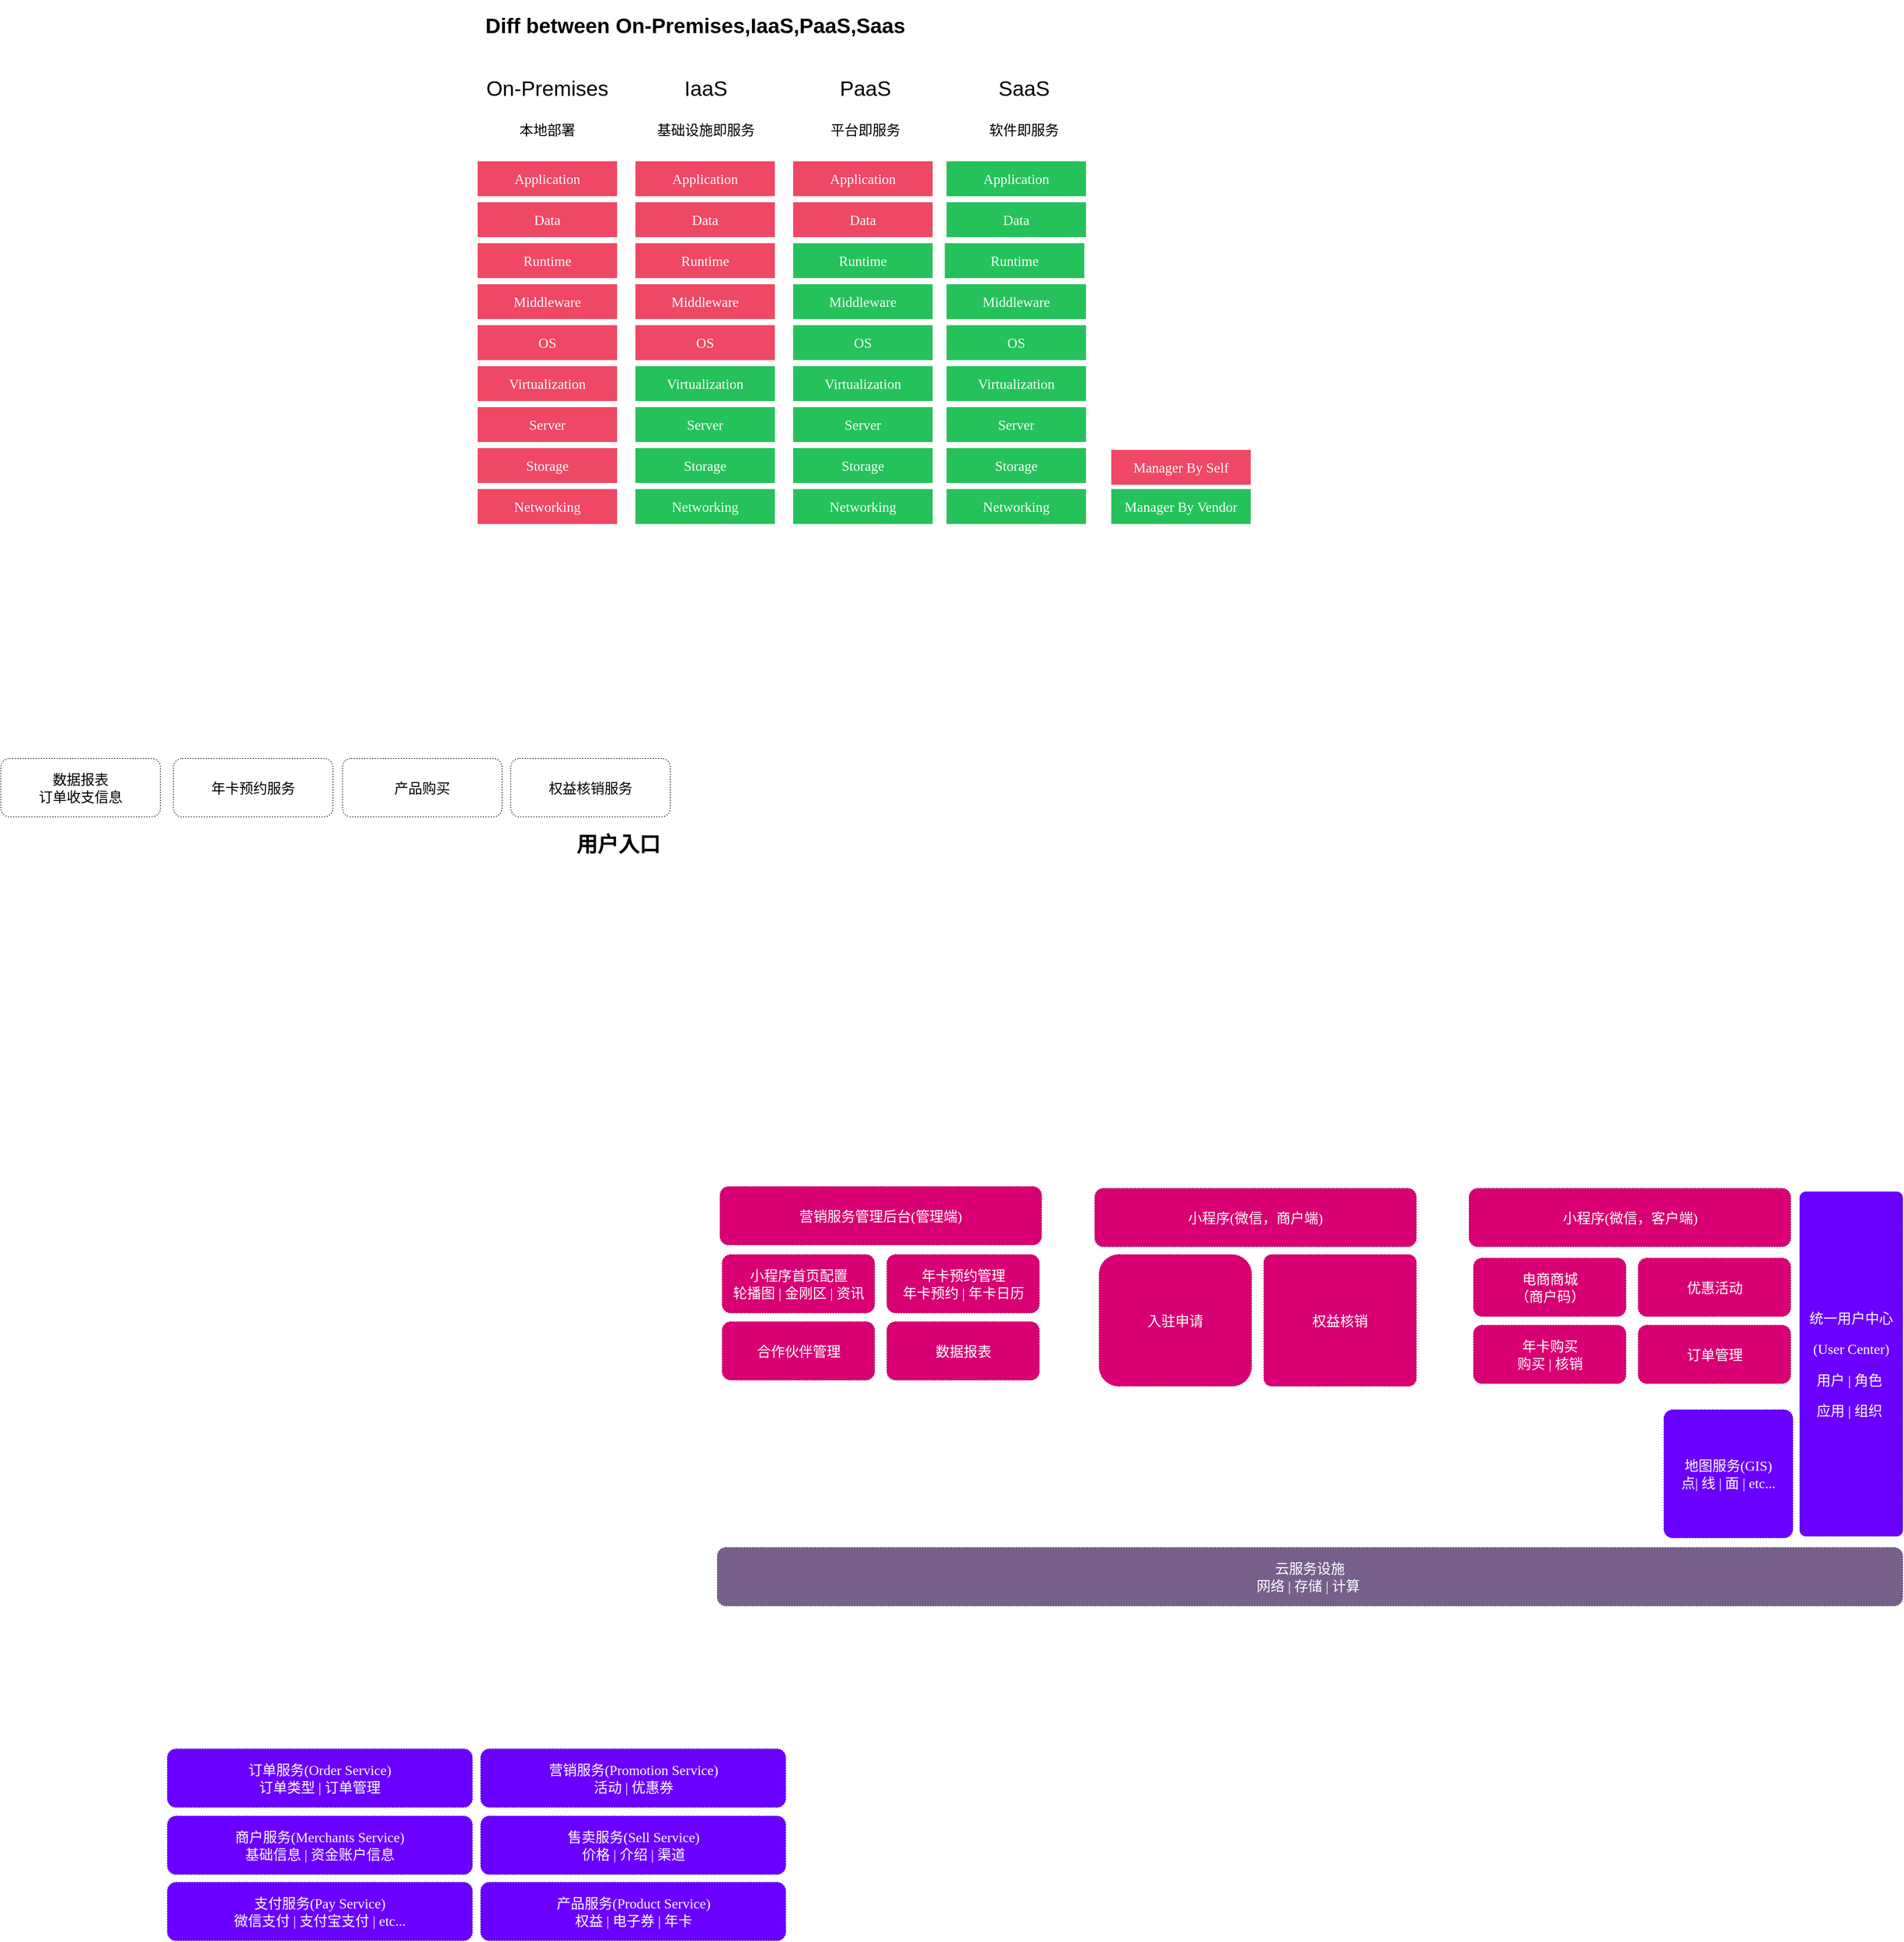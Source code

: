 <mxfile version="22.1.4" type="github">
  <diagram name="第 1 页" id="ZknkTiHTkFIjWXrP2Em_">
    <mxGraphModel dx="3965" dy="1973" grid="0" gridSize="10" guides="1" tooltips="1" connect="1" arrows="1" fold="1" page="0" pageScale="1" pageWidth="827" pageHeight="1169" math="0" shadow="0">
      <root>
        <mxCell id="0" />
        <mxCell id="1" parent="0" />
        <mxCell id="aw8PCjykxM2-NQnz8DjW-1" value="&lt;h1 style=&quot;font-size: 24px;&quot;&gt;Diff between On-Premises,IaaS,PaaS,Saas&lt;/h1&gt;" style="text;html=1;strokeColor=none;fillColor=none;spacing=5;spacingTop=-20;whiteSpace=wrap;overflow=hidden;rounded=0;fontSize=24;" parent="1" vertex="1">
          <mxGeometry x="-286.5" y="-176" width="698" height="45" as="geometry" />
        </mxCell>
        <mxCell id="aw8PCjykxM2-NQnz8DjW-4" value="Manager By Self" style="rounded=0;whiteSpace=wrap;html=1;fontFamily=Tahoma;fontSize=16;fillColor=#ef4864;fontColor=#FFF;strokeColor=none;" parent="1" vertex="1">
          <mxGeometry x="437" y="330" width="160" height="40" as="geometry" />
        </mxCell>
        <mxCell id="aw8PCjykxM2-NQnz8DjW-6" value="Manager By Vendor" style="rounded=0;whiteSpace=wrap;html=1;fontFamily=Tahoma;fontSize=16;fontColor=#FFF;fillColor=#25c25b;strokeColor=none;" parent="1" vertex="1">
          <mxGeometry x="437" y="375" width="160" height="40" as="geometry" />
        </mxCell>
        <mxCell id="aw8PCjykxM2-NQnz8DjW-7" value="Networking" style="rounded=0;whiteSpace=wrap;html=1;fontFamily=Tahoma;fontSize=16;fillColor=#ef4864;fontColor=#FFF;strokeColor=none;" parent="1" vertex="1">
          <mxGeometry x="-290" y="375" width="160" height="40" as="geometry" />
        </mxCell>
        <mxCell id="aw8PCjykxM2-NQnz8DjW-8" value="Storage" style="rounded=0;whiteSpace=wrap;html=1;fontFamily=Tahoma;fontSize=16;fillColor=#ef4864;fontColor=#FFF;strokeColor=none;" parent="1" vertex="1">
          <mxGeometry x="-290" y="328" width="160" height="40" as="geometry" />
        </mxCell>
        <mxCell id="aw8PCjykxM2-NQnz8DjW-9" value="Server" style="rounded=0;whiteSpace=wrap;html=1;fontFamily=Tahoma;fontSize=16;fillColor=#ef4864;fontColor=#FFF;strokeColor=none;" parent="1" vertex="1">
          <mxGeometry x="-290" y="281" width="160" height="40" as="geometry" />
        </mxCell>
        <mxCell id="aw8PCjykxM2-NQnz8DjW-10" value="OS" style="rounded=0;whiteSpace=wrap;html=1;fontFamily=Tahoma;fontSize=16;fillColor=#ef4864;fontColor=#FFF;strokeColor=none;" parent="1" vertex="1">
          <mxGeometry x="-290" y="187" width="160" height="40" as="geometry" />
        </mxCell>
        <mxCell id="aw8PCjykxM2-NQnz8DjW-11" value="Middleware" style="rounded=0;whiteSpace=wrap;html=1;fontFamily=Tahoma;fontSize=16;fillColor=#ef4864;fontColor=#FFF;strokeColor=none;" parent="1" vertex="1">
          <mxGeometry x="-290" y="140" width="160" height="40" as="geometry" />
        </mxCell>
        <mxCell id="aw8PCjykxM2-NQnz8DjW-12" value="Runtime" style="rounded=0;whiteSpace=wrap;html=1;fontFamily=Tahoma;fontSize=16;fillColor=#ef4864;fontColor=#FFF;strokeColor=none;" parent="1" vertex="1">
          <mxGeometry x="-290" y="93" width="160" height="40" as="geometry" />
        </mxCell>
        <mxCell id="aw8PCjykxM2-NQnz8DjW-13" value="Data" style="rounded=0;whiteSpace=wrap;html=1;fontFamily=Tahoma;fontSize=16;fillColor=#ef4864;fontColor=#FFF;strokeColor=none;" parent="1" vertex="1">
          <mxGeometry x="-290" y="46" width="160" height="40" as="geometry" />
        </mxCell>
        <mxCell id="aw8PCjykxM2-NQnz8DjW-14" value="Application" style="rounded=0;whiteSpace=wrap;html=1;fontFamily=Tahoma;fontSize=16;fillColor=#ef4864;fontColor=#FFF;strokeColor=none;" parent="1" vertex="1">
          <mxGeometry x="-290" y="-1" width="160" height="40" as="geometry" />
        </mxCell>
        <mxCell id="aw8PCjykxM2-NQnz8DjW-15" value="&lt;h1 style=&quot;font-size: 24px;&quot;&gt;&lt;span style=&quot;background-color: initial; font-weight: normal;&quot;&gt;On-Premises&lt;/span&gt;&lt;br&gt;&lt;/h1&gt;&lt;div&gt;&lt;span style=&quot;background-color: initial; font-weight: normal;&quot;&gt;&lt;font style=&quot;font-size: 16px;&quot;&gt;本地部署&lt;/font&gt;&lt;/span&gt;&lt;/div&gt;" style="text;html=1;strokeColor=none;fillColor=none;spacing=5;spacingTop=-20;whiteSpace=wrap;overflow=hidden;rounded=0;fontSize=24;align=center;verticalAlign=middle;" parent="1" vertex="1">
          <mxGeometry x="-290" y="-110" width="160" height="100" as="geometry" />
        </mxCell>
        <mxCell id="aw8PCjykxM2-NQnz8DjW-16" value="&lt;h1 style=&quot;font-size: 24px;&quot;&gt;&lt;span style=&quot;font-weight: 400;&quot;&gt;IaaS&lt;/span&gt;&lt;/h1&gt;&lt;div&gt;&lt;font style=&quot;font-size: 16px;&quot;&gt;基础设施即服务&lt;/font&gt;&lt;/div&gt;" style="text;html=1;strokeColor=none;fillColor=none;spacing=5;spacingTop=-20;whiteSpace=wrap;overflow=hidden;rounded=0;fontSize=24;align=center;verticalAlign=middle;" parent="1" vertex="1">
          <mxGeometry x="-108" y="-110" width="160" height="100" as="geometry" />
        </mxCell>
        <mxCell id="aw8PCjykxM2-NQnz8DjW-18" value="OS" style="rounded=0;whiteSpace=wrap;html=1;fontFamily=Tahoma;fontSize=16;fillColor=#ef4864;fontColor=#FFF;strokeColor=none;" parent="1" vertex="1">
          <mxGeometry x="-109" y="187" width="160" height="40" as="geometry" />
        </mxCell>
        <mxCell id="aw8PCjykxM2-NQnz8DjW-19" value="Networking" style="rounded=0;whiteSpace=wrap;html=1;fontFamily=Tahoma;fontSize=16;fontColor=#FFF;fillColor=#25c25b;strokeColor=none;" parent="1" vertex="1">
          <mxGeometry x="-109" y="375" width="160" height="40" as="geometry" />
        </mxCell>
        <mxCell id="aw8PCjykxM2-NQnz8DjW-20" value="Virtualization" style="rounded=0;whiteSpace=wrap;html=1;fontFamily=Tahoma;fontSize=16;fillColor=#ef4864;fontColor=#FFF;strokeColor=none;" parent="1" vertex="1">
          <mxGeometry x="-290" y="234" width="160" height="40" as="geometry" />
        </mxCell>
        <mxCell id="aw8PCjykxM2-NQnz8DjW-21" value="Storage" style="rounded=0;whiteSpace=wrap;html=1;fontFamily=Tahoma;fontSize=16;fontColor=#FFF;fillColor=#25c25b;strokeColor=none;" parent="1" vertex="1">
          <mxGeometry x="-109" y="328" width="160" height="40" as="geometry" />
        </mxCell>
        <mxCell id="aw8PCjykxM2-NQnz8DjW-22" value="Server" style="rounded=0;whiteSpace=wrap;html=1;fontFamily=Tahoma;fontSize=16;fontColor=#FFF;fillColor=#25c25b;strokeColor=none;" parent="1" vertex="1">
          <mxGeometry x="-109" y="281" width="160" height="40" as="geometry" />
        </mxCell>
        <mxCell id="aw8PCjykxM2-NQnz8DjW-23" value="Virtualization" style="rounded=0;whiteSpace=wrap;html=1;fontFamily=Tahoma;fontSize=16;fontColor=#FFF;fillColor=#25c25b;strokeColor=none;" parent="1" vertex="1">
          <mxGeometry x="-109" y="234" width="160" height="40" as="geometry" />
        </mxCell>
        <mxCell id="aw8PCjykxM2-NQnz8DjW-24" value="Middleware" style="rounded=0;whiteSpace=wrap;html=1;fontFamily=Tahoma;fontSize=16;fillColor=#ef4864;fontColor=#FFF;strokeColor=none;" parent="1" vertex="1">
          <mxGeometry x="-109" y="140" width="160" height="40" as="geometry" />
        </mxCell>
        <mxCell id="aw8PCjykxM2-NQnz8DjW-25" value="Runtime" style="rounded=0;whiteSpace=wrap;html=1;fontFamily=Tahoma;fontSize=16;fillColor=#ef4864;fontColor=#FFF;strokeColor=none;" parent="1" vertex="1">
          <mxGeometry x="-109" y="93" width="160" height="40" as="geometry" />
        </mxCell>
        <mxCell id="aw8PCjykxM2-NQnz8DjW-26" value="Data" style="rounded=0;whiteSpace=wrap;html=1;fontFamily=Tahoma;fontSize=16;fillColor=#ef4864;fontColor=#FFF;strokeColor=none;" parent="1" vertex="1">
          <mxGeometry x="-109" y="46" width="160" height="40" as="geometry" />
        </mxCell>
        <mxCell id="aw8PCjykxM2-NQnz8DjW-27" value="Application" style="rounded=0;whiteSpace=wrap;html=1;fontFamily=Tahoma;fontSize=16;fillColor=#ef4864;fontColor=#FFF;strokeColor=none;" parent="1" vertex="1">
          <mxGeometry x="-109" y="-1" width="160" height="40" as="geometry" />
        </mxCell>
        <mxCell id="aw8PCjykxM2-NQnz8DjW-28" value="&lt;h1 style=&quot;font-size: 24px;&quot;&gt;&lt;span style=&quot;font-weight: 400;&quot;&gt;PaaS&lt;/span&gt;&lt;/h1&gt;&lt;div&gt;&lt;span style=&quot;font-weight: 400;&quot;&gt;&lt;font style=&quot;font-size: 16px;&quot;&gt;平台即服务&lt;/font&gt;&lt;/span&gt;&lt;/div&gt;" style="text;html=1;strokeColor=none;fillColor=none;spacing=5;spacingTop=-20;whiteSpace=wrap;overflow=hidden;rounded=0;fontSize=24;align=center;verticalAlign=middle;" parent="1" vertex="1">
          <mxGeometry x="75" y="-110" width="160" height="100" as="geometry" />
        </mxCell>
        <mxCell id="aw8PCjykxM2-NQnz8DjW-29" value="Networking" style="rounded=0;whiteSpace=wrap;html=1;fontFamily=Tahoma;fontSize=16;fontColor=#FFF;fillColor=#25c25b;strokeColor=none;" parent="1" vertex="1">
          <mxGeometry x="72" y="375" width="160" height="40" as="geometry" />
        </mxCell>
        <mxCell id="aw8PCjykxM2-NQnz8DjW-30" value="Storage" style="rounded=0;whiteSpace=wrap;html=1;fontFamily=Tahoma;fontSize=16;fontColor=#FFF;fillColor=#25c25b;strokeColor=none;" parent="1" vertex="1">
          <mxGeometry x="72" y="328" width="160" height="40" as="geometry" />
        </mxCell>
        <mxCell id="aw8PCjykxM2-NQnz8DjW-31" value="Server" style="rounded=0;whiteSpace=wrap;html=1;fontFamily=Tahoma;fontSize=16;fontColor=#FFF;fillColor=#25c25b;strokeColor=none;" parent="1" vertex="1">
          <mxGeometry x="72" y="281" width="160" height="40" as="geometry" />
        </mxCell>
        <mxCell id="aw8PCjykxM2-NQnz8DjW-32" value="Virtualization" style="rounded=0;whiteSpace=wrap;html=1;fontFamily=Tahoma;fontSize=16;fontColor=#FFF;fillColor=#25c25b;strokeColor=none;" parent="1" vertex="1">
          <mxGeometry x="72" y="234" width="160" height="40" as="geometry" />
        </mxCell>
        <mxCell id="aw8PCjykxM2-NQnz8DjW-33" value="OS" style="rounded=0;whiteSpace=wrap;html=1;fontFamily=Tahoma;fontSize=16;fontColor=#FFF;fillColor=#25c25b;strokeColor=none;" parent="1" vertex="1">
          <mxGeometry x="72" y="187" width="160" height="40" as="geometry" />
        </mxCell>
        <mxCell id="aw8PCjykxM2-NQnz8DjW-34" value="Middleware" style="rounded=0;whiteSpace=wrap;html=1;fontFamily=Tahoma;fontSize=16;fontColor=#FFF;fillColor=#25c25b;strokeColor=none;" parent="1" vertex="1">
          <mxGeometry x="72" y="140" width="160" height="40" as="geometry" />
        </mxCell>
        <mxCell id="aw8PCjykxM2-NQnz8DjW-36" value="Runtime" style="rounded=0;whiteSpace=wrap;html=1;fontFamily=Tahoma;fontSize=16;fontColor=#FFF;fillColor=#25c25b;strokeColor=none;" parent="1" vertex="1">
          <mxGeometry x="72" y="93" width="160" height="40" as="geometry" />
        </mxCell>
        <mxCell id="aw8PCjykxM2-NQnz8DjW-37" value="Data" style="rounded=0;whiteSpace=wrap;html=1;fontFamily=Tahoma;fontSize=16;fillColor=#ef4864;fontColor=#FFF;strokeColor=none;" parent="1" vertex="1">
          <mxGeometry x="72" y="46" width="160" height="40" as="geometry" />
        </mxCell>
        <mxCell id="aw8PCjykxM2-NQnz8DjW-38" value="Application" style="rounded=0;whiteSpace=wrap;html=1;fontFamily=Tahoma;fontSize=16;fillColor=#ef4864;fontColor=#FFF;strokeColor=none;" parent="1" vertex="1">
          <mxGeometry x="72" y="-1" width="160" height="40" as="geometry" />
        </mxCell>
        <mxCell id="aw8PCjykxM2-NQnz8DjW-39" value="&lt;h1 style=&quot;font-size: 24px;&quot;&gt;&lt;span style=&quot;font-weight: 400;&quot;&gt;SaaS&lt;/span&gt;&lt;/h1&gt;&lt;div&gt;&lt;span style=&quot;font-weight: 400;&quot;&gt;&lt;font style=&quot;font-size: 16px;&quot;&gt;软件即服务&lt;/font&gt;&lt;/span&gt;&lt;/div&gt;" style="text;html=1;strokeColor=none;fillColor=none;spacing=5;spacingTop=-20;whiteSpace=wrap;overflow=hidden;rounded=0;fontSize=24;align=center;verticalAlign=middle;" parent="1" vertex="1">
          <mxGeometry x="257" y="-110" width="160" height="100" as="geometry" />
        </mxCell>
        <mxCell id="aw8PCjykxM2-NQnz8DjW-40" value="Networking" style="rounded=0;whiteSpace=wrap;html=1;fontFamily=Tahoma;fontSize=16;fontColor=#FFF;fillColor=#25c25b;strokeColor=none;" parent="1" vertex="1">
          <mxGeometry x="248" y="375" width="160" height="40" as="geometry" />
        </mxCell>
        <mxCell id="aw8PCjykxM2-NQnz8DjW-144" value="Storage" style="rounded=0;whiteSpace=wrap;html=1;fontFamily=Tahoma;fontSize=16;fontColor=#FFF;fillColor=#25c25b;strokeColor=none;" parent="1" vertex="1">
          <mxGeometry x="248" y="328" width="160" height="40" as="geometry" />
        </mxCell>
        <mxCell id="aw8PCjykxM2-NQnz8DjW-145" value="Server" style="rounded=0;whiteSpace=wrap;html=1;fontFamily=Tahoma;fontSize=16;fontColor=#FFF;fillColor=#25c25b;strokeColor=none;" parent="1" vertex="1">
          <mxGeometry x="248" y="281" width="160" height="40" as="geometry" />
        </mxCell>
        <mxCell id="aw8PCjykxM2-NQnz8DjW-146" value="Virtualization" style="rounded=0;whiteSpace=wrap;html=1;fontFamily=Tahoma;fontSize=16;fontColor=#FFF;fillColor=#25c25b;strokeColor=none;" parent="1" vertex="1">
          <mxGeometry x="248" y="234" width="160" height="40" as="geometry" />
        </mxCell>
        <mxCell id="aw8PCjykxM2-NQnz8DjW-147" value="OS" style="rounded=0;whiteSpace=wrap;html=1;fontFamily=Tahoma;fontSize=16;fontColor=#FFF;fillColor=#25c25b;strokeColor=none;" parent="1" vertex="1">
          <mxGeometry x="248" y="187" width="160" height="40" as="geometry" />
        </mxCell>
        <mxCell id="aw8PCjykxM2-NQnz8DjW-148" value="Middleware" style="rounded=0;whiteSpace=wrap;html=1;fontFamily=Tahoma;fontSize=16;fontColor=#FFF;fillColor=#25c25b;strokeColor=none;" parent="1" vertex="1">
          <mxGeometry x="248" y="140" width="160" height="40" as="geometry" />
        </mxCell>
        <mxCell id="aw8PCjykxM2-NQnz8DjW-149" value="Runtime" style="rounded=0;whiteSpace=wrap;html=1;fontFamily=Tahoma;fontSize=16;fontColor=#FFF;fillColor=#25c25b;strokeColor=none;" parent="1" vertex="1">
          <mxGeometry x="246" y="93" width="160" height="40" as="geometry" />
        </mxCell>
        <mxCell id="aw8PCjykxM2-NQnz8DjW-150" value="Data" style="rounded=0;whiteSpace=wrap;html=1;fontFamily=Tahoma;fontSize=16;fontColor=#FFF;fillColor=#25c25b;strokeColor=none;" parent="1" vertex="1">
          <mxGeometry x="248" y="46" width="160" height="40" as="geometry" />
        </mxCell>
        <mxCell id="aw8PCjykxM2-NQnz8DjW-151" value="Application" style="rounded=0;whiteSpace=wrap;html=1;fontFamily=Tahoma;fontSize=16;fontColor=#FFF;fillColor=#25c25b;strokeColor=none;" parent="1" vertex="1">
          <mxGeometry x="248" y="-1" width="160" height="40" as="geometry" />
        </mxCell>
        <mxCell id="aw8PCjykxM2-NQnz8DjW-166" value="&lt;p style=&quot;font-size: 16px;&quot;&gt;统一用户中心&lt;/p&gt;&lt;p style=&quot;font-size: 16px;&quot;&gt;(User Center)&lt;/p&gt;&lt;p style=&quot;font-size: 16px;&quot;&gt;用户 | 角色&amp;nbsp;&lt;/p&gt;&lt;p style=&quot;font-size: 16px;&quot;&gt;应用 | 组织&amp;nbsp;&lt;/p&gt;" style="rounded=1;whiteSpace=wrap;html=1;fontFamily=Tahoma;arcSize=6;fontSize=16;verticalAlign=middle;align=center;spacing=8;dashed=1;dashPattern=1 1;fillColor=#6a00ff;fontColor=#ffffff;strokeColor=#3700CC;" parent="1" vertex="1">
          <mxGeometry x="1227" y="1181" width="118" height="395" as="geometry" />
        </mxCell>
        <mxCell id="aw8PCjykxM2-NQnz8DjW-195" value="支付服务(Pay Service)&lt;br&gt;微信支付 | 支付宝支付 | etc..." style="rounded=1;whiteSpace=wrap;html=1;fontFamily=Tahoma;verticalAlign=middle;align=center;spacing=8;fontSize=16;strokeColor=#3700CC;dashed=1;dashPattern=1 2;fillColor=#6a00ff;fontColor=#ffffff;" parent="1" vertex="1">
          <mxGeometry x="-646" y="1973" width="350" height="67" as="geometry" />
        </mxCell>
        <mxCell id="uHpPP6ECfVWJAUWhDHUz-2" value="云服务设施&lt;br&gt;网络 | 存储 | 计算&amp;nbsp;" style="rounded=1;whiteSpace=wrap;html=1;fontFamily=Tahoma;verticalAlign=middle;align=center;spacing=8;fontSize=16;strokeColor=#432D57;dashed=1;dashPattern=1 2;fillColor=#76608a;fontColor=#ffffff;" parent="1" vertex="1">
          <mxGeometry x="-15" y="1589" width="1360" height="67" as="geometry" />
        </mxCell>
        <mxCell id="uHpPP6ECfVWJAUWhDHUz-6" value="小程序(微信，商户端)" style="rounded=1;whiteSpace=wrap;html=1;fontFamily=Tahoma;verticalAlign=middle;align=center;spacing=8;fontSize=16;strokeColor=#A50040;dashed=1;dashPattern=1 2;fillColor=#d80073;fontColor=#ffffff;" parent="1" vertex="1">
          <mxGeometry x="418" y="1177" width="369" height="67" as="geometry" />
        </mxCell>
        <mxCell id="uHpPP6ECfVWJAUWhDHUz-7" value="小程序(微信，客户端)" style="rounded=1;whiteSpace=wrap;html=1;fontFamily=Tahoma;verticalAlign=middle;align=center;spacing=8;fontSize=16;strokeColor=#A50040;dashed=1;dashPattern=1 2;fillColor=#d80073;fontColor=#ffffff;" parent="1" vertex="1">
          <mxGeometry x="847.5" y="1177" width="369" height="67" as="geometry" />
        </mxCell>
        <mxCell id="uHpPP6ECfVWJAUWhDHUz-8" value="营销服务管理后台(管理端)" style="rounded=1;whiteSpace=wrap;html=1;fontFamily=Tahoma;verticalAlign=middle;align=center;spacing=8;fontSize=16;strokeColor=#A50040;dashed=1;dashPattern=1 2;fillColor=#d80073;fontColor=#ffffff;" parent="1" vertex="1">
          <mxGeometry x="-12" y="1175" width="369" height="67" as="geometry" />
        </mxCell>
        <mxCell id="uHpPP6ECfVWJAUWhDHUz-9" value="商户服务(Merchants Service)&lt;br&gt;基础信息 | 资金账户信息" style="rounded=1;whiteSpace=wrap;html=1;fontFamily=Tahoma;verticalAlign=middle;align=center;spacing=8;fontSize=16;strokeColor=#3700CC;dashed=1;dashPattern=1 2;fillColor=#6a00ff;fontColor=#ffffff;" parent="1" vertex="1">
          <mxGeometry x="-646" y="1897" width="350" height="67" as="geometry" />
        </mxCell>
        <mxCell id="uHpPP6ECfVWJAUWhDHUz-10" value="订单服务(Order Service)&lt;br&gt;订单类型 | 订单管理" style="rounded=1;whiteSpace=wrap;html=1;fontFamily=Tahoma;verticalAlign=middle;align=center;spacing=8;fontSize=16;strokeColor=#3700CC;dashed=1;dashPattern=1 2;fillColor=#6a00ff;fontColor=#ffffff;" parent="1" vertex="1">
          <mxGeometry x="-646" y="1820" width="350" height="67" as="geometry" />
        </mxCell>
        <mxCell id="uHpPP6ECfVWJAUWhDHUz-11" value="数据报表&lt;br&gt;订单收支信息" style="rounded=1;whiteSpace=wrap;html=1;fontFamily=Tahoma;verticalAlign=middle;align=center;spacing=8;fontSize=16;strokeColor=default;dashed=1;dashPattern=1 2;" parent="1" vertex="1">
          <mxGeometry x="-837" y="684" width="183" height="67" as="geometry" />
        </mxCell>
        <mxCell id="uHpPP6ECfVWJAUWhDHUz-14" value="用户入口" style="text;strokeColor=none;fillColor=none;html=1;fontSize=24;fontStyle=1;verticalAlign=middle;align=center;" parent="1" vertex="1">
          <mxGeometry x="-179" y="763" width="100" height="40" as="geometry" />
        </mxCell>
        <mxCell id="uHpPP6ECfVWJAUWhDHUz-15" value="地图服务(GIS)&lt;br&gt;点| 线 | 面 | etc..." style="rounded=1;whiteSpace=wrap;html=1;fontFamily=Tahoma;verticalAlign=middle;align=center;spacing=8;fontSize=16;strokeColor=#3700CC;dashed=1;dashPattern=1 2;arcSize=7;fillColor=#6a00ff;fontColor=#ffffff;" parent="1" vertex="1">
          <mxGeometry x="1071" y="1431" width="148" height="147" as="geometry" />
        </mxCell>
        <mxCell id="uHpPP6ECfVWJAUWhDHUz-29" value="产品服务(Product Service)&lt;br&gt;权益 | 电子券 | 年卡" style="rounded=1;whiteSpace=wrap;html=1;fontFamily=Tahoma;verticalAlign=middle;align=center;spacing=8;fontSize=16;strokeColor=#3700CC;dashed=1;dashPattern=1 2;fillColor=#6a00ff;fontColor=#ffffff;" parent="1" vertex="1">
          <mxGeometry x="-286.5" y="1973" width="350" height="67" as="geometry" />
        </mxCell>
        <mxCell id="uHpPP6ECfVWJAUWhDHUz-30" value="营销服务(Promotion Service)&lt;br&gt;&amp;nbsp;活动 | 优惠券&amp;nbsp;" style="rounded=1;whiteSpace=wrap;html=1;fontFamily=Tahoma;verticalAlign=middle;align=center;spacing=8;fontSize=16;strokeColor=#3700CC;dashed=1;dashPattern=1 2;fillColor=#6a00ff;fontColor=#ffffff;" parent="1" vertex="1">
          <mxGeometry x="-286.5" y="1820" width="350" height="67" as="geometry" />
        </mxCell>
        <mxCell id="uHpPP6ECfVWJAUWhDHUz-31" value="售卖服务(Sell Service)&lt;br&gt;价格 | 介绍 | 渠道" style="rounded=1;whiteSpace=wrap;html=1;fontFamily=Tahoma;verticalAlign=middle;align=center;spacing=8;fontSize=16;strokeColor=#3700CC;dashed=1;dashPattern=1 2;fillColor=#6a00ff;fontColor=#ffffff;" parent="1" vertex="1">
          <mxGeometry x="-286.5" y="1897" width="350" height="67" as="geometry" />
        </mxCell>
        <mxCell id="uHpPP6ECfVWJAUWhDHUz-33" value="年卡预约服务" style="rounded=1;whiteSpace=wrap;html=1;fontFamily=Tahoma;verticalAlign=middle;align=center;spacing=8;fontSize=16;strokeColor=default;dashed=1;dashPattern=1 2;" parent="1" vertex="1">
          <mxGeometry x="-639" y="684" width="183" height="67" as="geometry" />
        </mxCell>
        <mxCell id="uHpPP6ECfVWJAUWhDHUz-35" value="产品购买" style="rounded=1;whiteSpace=wrap;html=1;fontFamily=Tahoma;verticalAlign=middle;align=center;spacing=8;fontSize=16;strokeColor=default;dashed=1;dashPattern=1 2;" parent="1" vertex="1">
          <mxGeometry x="-445" y="684" width="183" height="67" as="geometry" />
        </mxCell>
        <mxCell id="uHpPP6ECfVWJAUWhDHUz-36" value="权益核销服务" style="rounded=1;whiteSpace=wrap;html=1;fontFamily=Tahoma;verticalAlign=middle;align=center;spacing=8;fontSize=16;strokeColor=default;dashed=1;dashPattern=1 2;" parent="1" vertex="1">
          <mxGeometry x="-252" y="684" width="183" height="67" as="geometry" />
        </mxCell>
        <mxCell id="dbalfLe8HDNpVPMKoqeN-1" value="年卡预约管理&lt;br&gt;年卡预约 | 年卡日历" style="rounded=1;whiteSpace=wrap;html=1;fontFamily=Tahoma;verticalAlign=middle;align=center;spacing=8;fontSize=16;strokeColor=#A50040;dashed=1;dashPattern=1 2;fillColor=#d80073;fontColor=#ffffff;" parent="1" vertex="1">
          <mxGeometry x="179.5" y="1253" width="175" height="67" as="geometry" />
        </mxCell>
        <mxCell id="dbalfLe8HDNpVPMKoqeN-2" value="小程序首页配置&lt;br&gt;轮播图 | 金刚区 | 资讯" style="rounded=1;whiteSpace=wrap;html=1;fontFamily=Tahoma;verticalAlign=middle;align=center;spacing=8;fontSize=16;strokeColor=#A50040;dashed=1;dashPattern=1 2;fillColor=#d80073;fontColor=#ffffff;" parent="1" vertex="1">
          <mxGeometry x="-9.5" y="1253" width="175" height="67" as="geometry" />
        </mxCell>
        <mxCell id="dbalfLe8HDNpVPMKoqeN-3" value="合作伙伴管理" style="rounded=1;whiteSpace=wrap;html=1;fontFamily=Tahoma;verticalAlign=middle;align=center;spacing=8;fontSize=16;strokeColor=#A50040;dashed=1;dashPattern=1 2;fillColor=#d80073;fontColor=#ffffff;" parent="1" vertex="1">
          <mxGeometry x="-9.5" y="1330" width="175" height="67" as="geometry" />
        </mxCell>
        <mxCell id="dbalfLe8HDNpVPMKoqeN-4" value="数据报表" style="rounded=1;whiteSpace=wrap;html=1;fontFamily=Tahoma;verticalAlign=middle;align=center;spacing=8;fontSize=16;strokeColor=#A50040;dashed=1;dashPattern=1 2;fillColor=#d80073;fontColor=#ffffff;" parent="1" vertex="1">
          <mxGeometry x="179.5" y="1330" width="175" height="67" as="geometry" />
        </mxCell>
        <mxCell id="dbalfLe8HDNpVPMKoqeN-5" value="权益核销" style="rounded=1;whiteSpace=wrap;html=1;fontFamily=Tahoma;verticalAlign=middle;align=center;spacing=8;fontSize=16;strokeColor=#A50040;dashed=1;dashPattern=1 2;arcSize=6;fillColor=#d80073;fontColor=#ffffff;" parent="1" vertex="1">
          <mxGeometry x="612" y="1253" width="175" height="151" as="geometry" />
        </mxCell>
        <mxCell id="dbalfLe8HDNpVPMKoqeN-6" value="入驻申请" style="rounded=1;whiteSpace=wrap;html=1;fontFamily=Tahoma;verticalAlign=middle;align=center;spacing=8;fontSize=16;strokeColor=#A50040;dashed=1;dashPattern=1 2;fillColor=#d80073;fontColor=#ffffff;" parent="1" vertex="1">
          <mxGeometry x="423" y="1253" width="175" height="151" as="geometry" />
        </mxCell>
        <mxCell id="dbalfLe8HDNpVPMKoqeN-9" value="优惠活动" style="rounded=1;whiteSpace=wrap;html=1;fontFamily=Tahoma;verticalAlign=middle;align=center;spacing=8;fontSize=16;strokeColor=#A50040;dashed=1;dashPattern=1 2;fillColor=#d80073;fontColor=#ffffff;" parent="1" vertex="1">
          <mxGeometry x="1041.5" y="1257" width="175" height="67" as="geometry" />
        </mxCell>
        <mxCell id="dbalfLe8HDNpVPMKoqeN-10" value="电商商城&lt;br&gt;（商户码）" style="rounded=1;whiteSpace=wrap;html=1;fontFamily=Tahoma;verticalAlign=middle;align=center;spacing=8;fontSize=16;strokeColor=#A50040;dashed=1;dashPattern=1 2;fillColor=#d80073;fontColor=#ffffff;" parent="1" vertex="1">
          <mxGeometry x="852.5" y="1257" width="175" height="67" as="geometry" />
        </mxCell>
        <mxCell id="dbalfLe8HDNpVPMKoqeN-11" value="年卡购买&lt;br&gt;购买 | 核销" style="rounded=1;whiteSpace=wrap;html=1;fontFamily=Tahoma;verticalAlign=middle;align=center;spacing=8;fontSize=16;strokeColor=#A50040;dashed=1;dashPattern=1 2;fillColor=#d80073;fontColor=#ffffff;" parent="1" vertex="1">
          <mxGeometry x="852.5" y="1334" width="175" height="67" as="geometry" />
        </mxCell>
        <mxCell id="dbalfLe8HDNpVPMKoqeN-12" value="订单管理" style="rounded=1;whiteSpace=wrap;html=1;fontFamily=Tahoma;verticalAlign=middle;align=center;spacing=8;fontSize=16;strokeColor=#A50040;dashed=1;dashPattern=1 2;fillColor=#d80073;fontColor=#ffffff;" parent="1" vertex="1">
          <mxGeometry x="1041.5" y="1334" width="175" height="67" as="geometry" />
        </mxCell>
      </root>
    </mxGraphModel>
  </diagram>
</mxfile>
